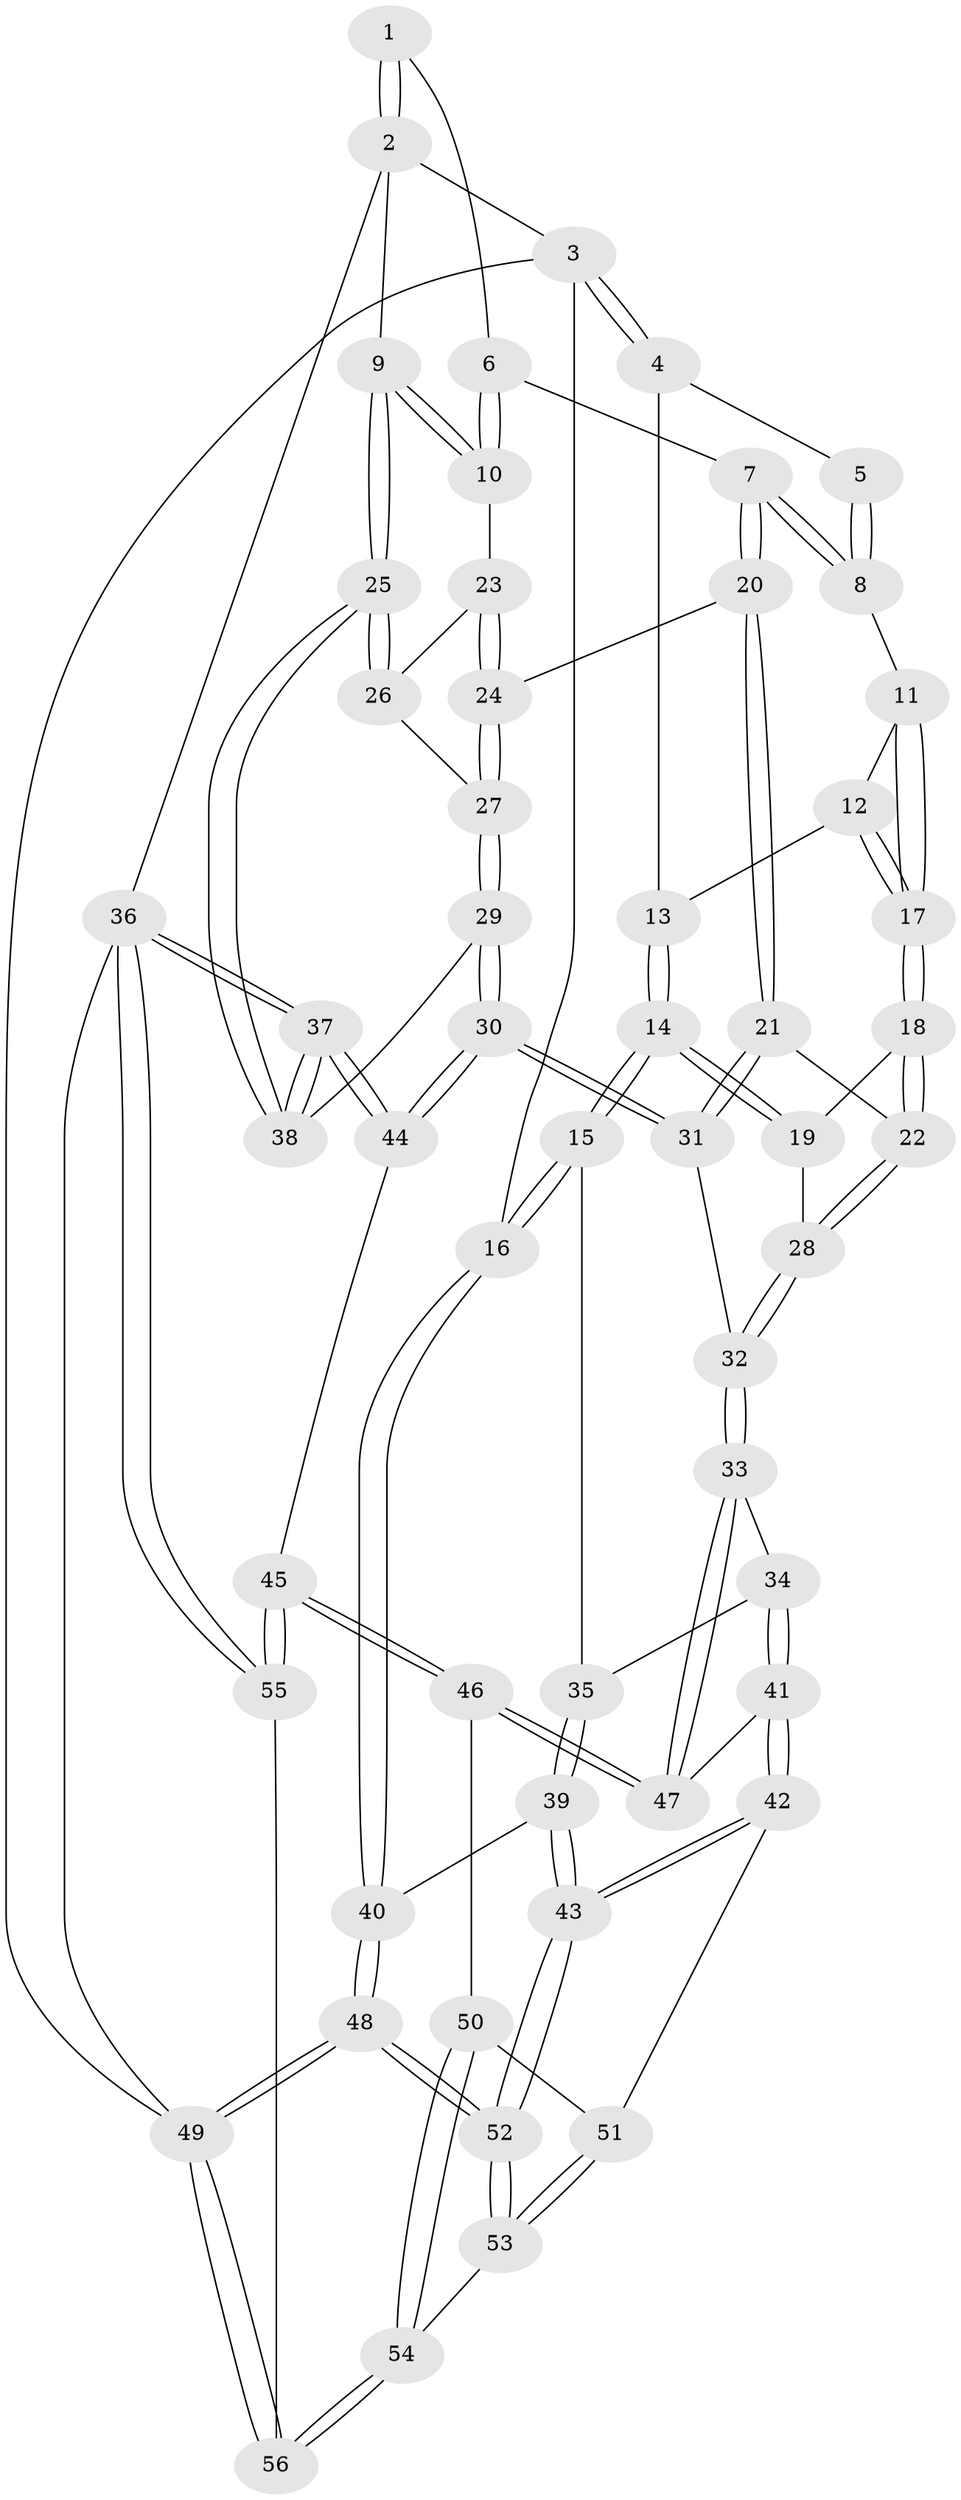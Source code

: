 // coarse degree distribution, {4: 0.3939393939393939, 3: 0.09090909090909091, 5: 0.42424242424242425, 6: 0.06060606060606061, 7: 0.030303030303030304}
// Generated by graph-tools (version 1.1) at 2025/04/03/04/25 22:04:55]
// undirected, 56 vertices, 137 edges
graph export_dot {
graph [start="1"]
  node [color=gray90,style=filled];
  1 [pos="+0.8428058145135126+0"];
  2 [pos="+1+0"];
  3 [pos="+0+0"];
  4 [pos="+0.0926666330129961+0"];
  5 [pos="+0.5893607447294147+0"];
  6 [pos="+0.6887862318534391+0.1250492228965941"];
  7 [pos="+0.5595679050316386+0.1857872412221652"];
  8 [pos="+0.5084563900643762+0.14817880178329101"];
  9 [pos="+1+0"];
  10 [pos="+0.7573209356213266+0.29494586045544796"];
  11 [pos="+0.506554911981601+0.14862447590014824"];
  12 [pos="+0.21385523265440998+0"];
  13 [pos="+0.13264306874979293+0"];
  14 [pos="+0.1602509951819383+0.38563962019146214"];
  15 [pos="+0.14701415199131448+0.40632011630028475"];
  16 [pos="+0+0.40117141480324453"];
  17 [pos="+0.3792190018417383+0.2571719108345881"];
  18 [pos="+0.3746748376600463+0.2831270858614802"];
  19 [pos="+0.33991406738687197+0.32237206408025365"];
  20 [pos="+0.6095583688324121+0.33445829824221074"];
  21 [pos="+0.5911104780661116+0.35427571849778566"];
  22 [pos="+0.5627196700807313+0.35255067648433974"];
  23 [pos="+0.7553028776180835+0.29870485435078864"];
  24 [pos="+0.7356147855443382+0.31735080596555854"];
  25 [pos="+1+0.44085207772105633"];
  26 [pos="+0.8944342214096519+0.3788378712119472"];
  27 [pos="+0.781173253932083+0.4627351092795505"];
  28 [pos="+0.4151998367501798+0.43225597315247977"];
  29 [pos="+0.793972660101562+0.5388864291102163"];
  30 [pos="+0.6823244822224183+0.6907773460159766"];
  31 [pos="+0.5821885832929063+0.5131951488642196"];
  32 [pos="+0.41863347080044605+0.5003607840331203"];
  33 [pos="+0.3385063543162759+0.5723232548371527"];
  34 [pos="+0.1921602025535027+0.47661318543932785"];
  35 [pos="+0.15598379445735752+0.4288254800559463"];
  36 [pos="+1+1"];
  37 [pos="+1+0.7849730741422298"];
  38 [pos="+1+0.45590792614012376"];
  39 [pos="+0.06211833090366165+0.6115406329280779"];
  40 [pos="+0+0.5986898189926146"];
  41 [pos="+0.156101925366481+0.725799589454105"];
  42 [pos="+0.1346536153906083+0.7453259900792574"];
  43 [pos="+0.10129655771381219+0.7543280629979598"];
  44 [pos="+0.6791971549656126+0.7303937161988099"];
  45 [pos="+0.6713195337284777+0.7403921691176204"];
  46 [pos="+0.39192600194152094+0.7047177491061408"];
  47 [pos="+0.36505986119677436+0.6765425763574251"];
  48 [pos="+0+1"];
  49 [pos="+0+1"];
  50 [pos="+0.34791766306463345+0.8077176089193114"];
  51 [pos="+0.1889678124602342+0.7926581511785237"];
  52 [pos="+0+0.9377021981305091"];
  53 [pos="+0.24952034145366916+0.8996264494925943"];
  54 [pos="+0.32717631831315647+0.9383945888772769"];
  55 [pos="+0.6327537499823574+1"];
  56 [pos="+0.3980428702859769+1"];
  1 -- 2;
  1 -- 2;
  1 -- 6;
  2 -- 3;
  2 -- 9;
  2 -- 36;
  3 -- 4;
  3 -- 4;
  3 -- 16;
  3 -- 49;
  4 -- 5;
  4 -- 13;
  5 -- 8;
  5 -- 8;
  6 -- 7;
  6 -- 10;
  6 -- 10;
  7 -- 8;
  7 -- 8;
  7 -- 20;
  7 -- 20;
  8 -- 11;
  9 -- 10;
  9 -- 10;
  9 -- 25;
  9 -- 25;
  10 -- 23;
  11 -- 12;
  11 -- 17;
  11 -- 17;
  12 -- 13;
  12 -- 17;
  12 -- 17;
  13 -- 14;
  13 -- 14;
  14 -- 15;
  14 -- 15;
  14 -- 19;
  14 -- 19;
  15 -- 16;
  15 -- 16;
  15 -- 35;
  16 -- 40;
  16 -- 40;
  17 -- 18;
  17 -- 18;
  18 -- 19;
  18 -- 22;
  18 -- 22;
  19 -- 28;
  20 -- 21;
  20 -- 21;
  20 -- 24;
  21 -- 22;
  21 -- 31;
  21 -- 31;
  22 -- 28;
  22 -- 28;
  23 -- 24;
  23 -- 24;
  23 -- 26;
  24 -- 27;
  24 -- 27;
  25 -- 26;
  25 -- 26;
  25 -- 38;
  25 -- 38;
  26 -- 27;
  27 -- 29;
  27 -- 29;
  28 -- 32;
  28 -- 32;
  29 -- 30;
  29 -- 30;
  29 -- 38;
  30 -- 31;
  30 -- 31;
  30 -- 44;
  30 -- 44;
  31 -- 32;
  32 -- 33;
  32 -- 33;
  33 -- 34;
  33 -- 47;
  33 -- 47;
  34 -- 35;
  34 -- 41;
  34 -- 41;
  35 -- 39;
  35 -- 39;
  36 -- 37;
  36 -- 37;
  36 -- 55;
  36 -- 55;
  36 -- 49;
  37 -- 38;
  37 -- 38;
  37 -- 44;
  37 -- 44;
  39 -- 40;
  39 -- 43;
  39 -- 43;
  40 -- 48;
  40 -- 48;
  41 -- 42;
  41 -- 42;
  41 -- 47;
  42 -- 43;
  42 -- 43;
  42 -- 51;
  43 -- 52;
  43 -- 52;
  44 -- 45;
  45 -- 46;
  45 -- 46;
  45 -- 55;
  45 -- 55;
  46 -- 47;
  46 -- 47;
  46 -- 50;
  48 -- 49;
  48 -- 49;
  48 -- 52;
  48 -- 52;
  49 -- 56;
  49 -- 56;
  50 -- 51;
  50 -- 54;
  50 -- 54;
  51 -- 53;
  51 -- 53;
  52 -- 53;
  52 -- 53;
  53 -- 54;
  54 -- 56;
  54 -- 56;
  55 -- 56;
}
